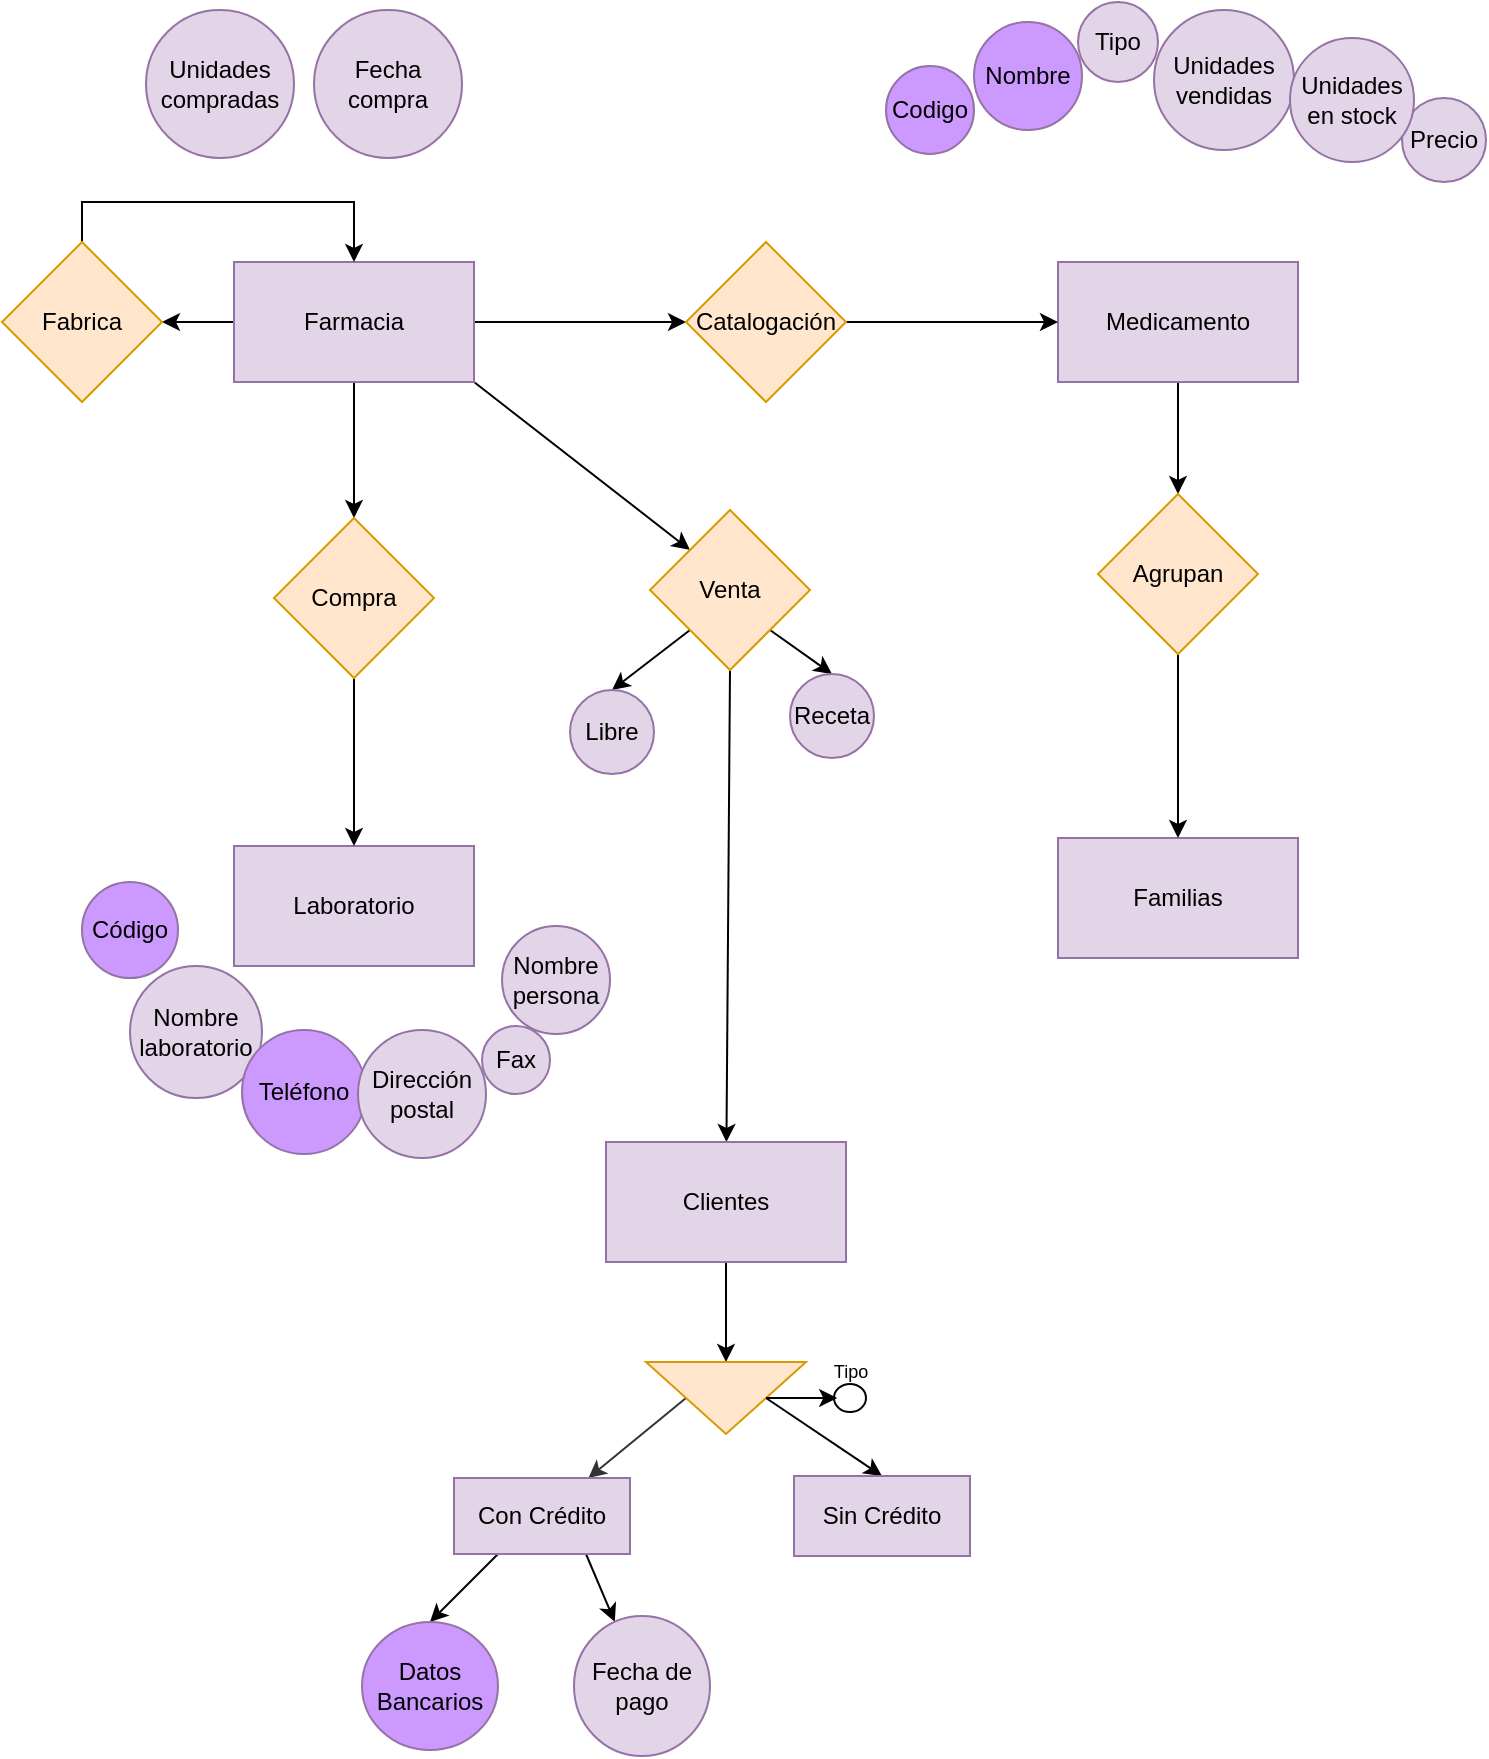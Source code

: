 <mxfile version="24.7.16">
  <diagram name="Página-1" id="hx0Lb48pPv-eXBzAogW2">
    <mxGraphModel dx="1887" dy="1020" grid="1" gridSize="2" guides="1" tooltips="1" connect="1" arrows="1" fold="1" page="1" pageScale="1" pageWidth="827" pageHeight="1169" background="#FFFFFF" math="0" shadow="0">
      <root>
        <mxCell id="0" />
        <mxCell id="1" parent="0" />
        <mxCell id="YiMbzAxg7YAM7RZ9z_1D-37" style="edgeStyle=orthogonalEdgeStyle;rounded=0;orthogonalLoop=1;jettySize=auto;html=1;entryX=0.5;entryY=0;entryDx=0;entryDy=0;" edge="1" parent="1" source="YiMbzAxg7YAM7RZ9z_1D-4" target="YiMbzAxg7YAM7RZ9z_1D-8">
          <mxGeometry relative="1" as="geometry" />
        </mxCell>
        <mxCell id="YiMbzAxg7YAM7RZ9z_1D-39" style="edgeStyle=orthogonalEdgeStyle;rounded=0;orthogonalLoop=1;jettySize=auto;html=1;exitX=1;exitY=0.5;exitDx=0;exitDy=0;entryX=0;entryY=0.5;entryDx=0;entryDy=0;" edge="1" parent="1" source="YiMbzAxg7YAM7RZ9z_1D-4" target="YiMbzAxg7YAM7RZ9z_1D-7">
          <mxGeometry relative="1" as="geometry" />
        </mxCell>
        <mxCell id="YiMbzAxg7YAM7RZ9z_1D-45" style="edgeStyle=orthogonalEdgeStyle;rounded=0;orthogonalLoop=1;jettySize=auto;html=1;entryX=1;entryY=0.5;entryDx=0;entryDy=0;" edge="1" parent="1" source="YiMbzAxg7YAM7RZ9z_1D-4" target="YiMbzAxg7YAM7RZ9z_1D-44">
          <mxGeometry relative="1" as="geometry" />
        </mxCell>
        <mxCell id="YiMbzAxg7YAM7RZ9z_1D-56" style="rounded=0;orthogonalLoop=1;jettySize=auto;html=1;exitX=1;exitY=1;exitDx=0;exitDy=0;entryX=0;entryY=0;entryDx=0;entryDy=0;" edge="1" parent="1" source="YiMbzAxg7YAM7RZ9z_1D-4" target="YiMbzAxg7YAM7RZ9z_1D-48">
          <mxGeometry relative="1" as="geometry" />
        </mxCell>
        <mxCell id="YiMbzAxg7YAM7RZ9z_1D-4" value="Farmacia" style="rounded=0;whiteSpace=wrap;html=1;fillColor=#e1d5e7;strokeColor=#9673a6;" vertex="1" parent="1">
          <mxGeometry x="134" y="132" width="120" height="60" as="geometry" />
        </mxCell>
        <mxCell id="YiMbzAxg7YAM7RZ9z_1D-41" style="edgeStyle=orthogonalEdgeStyle;rounded=0;orthogonalLoop=1;jettySize=auto;html=1;exitX=0.5;exitY=1;exitDx=0;exitDy=0;" edge="1" parent="1" source="YiMbzAxg7YAM7RZ9z_1D-5" target="YiMbzAxg7YAM7RZ9z_1D-30">
          <mxGeometry relative="1" as="geometry" />
        </mxCell>
        <mxCell id="YiMbzAxg7YAM7RZ9z_1D-5" value="Medicamento" style="rounded=0;whiteSpace=wrap;html=1;fillColor=#e1d5e7;strokeColor=#9673a6;" vertex="1" parent="1">
          <mxGeometry x="546" y="132" width="120" height="60" as="geometry" />
        </mxCell>
        <mxCell id="YiMbzAxg7YAM7RZ9z_1D-6" value="Laboratorio" style="rounded=0;whiteSpace=wrap;html=1;fillColor=#e1d5e7;strokeColor=#9673a6;" vertex="1" parent="1">
          <mxGeometry x="134" y="424" width="120" height="60" as="geometry" />
        </mxCell>
        <mxCell id="YiMbzAxg7YAM7RZ9z_1D-40" style="edgeStyle=orthogonalEdgeStyle;rounded=0;orthogonalLoop=1;jettySize=auto;html=1;exitX=1;exitY=0.5;exitDx=0;exitDy=0;" edge="1" parent="1" source="YiMbzAxg7YAM7RZ9z_1D-7" target="YiMbzAxg7YAM7RZ9z_1D-5">
          <mxGeometry relative="1" as="geometry" />
        </mxCell>
        <mxCell id="YiMbzAxg7YAM7RZ9z_1D-7" value="Catalogación" style="rhombus;whiteSpace=wrap;html=1;fillColor=#ffe6cc;strokeColor=#d79b00;" vertex="1" parent="1">
          <mxGeometry x="360" y="122" width="80" height="80" as="geometry" />
        </mxCell>
        <mxCell id="YiMbzAxg7YAM7RZ9z_1D-38" style="edgeStyle=orthogonalEdgeStyle;rounded=0;orthogonalLoop=1;jettySize=auto;html=1;exitX=0.5;exitY=1;exitDx=0;exitDy=0;entryX=0.5;entryY=0;entryDx=0;entryDy=0;" edge="1" parent="1" source="YiMbzAxg7YAM7RZ9z_1D-8" target="YiMbzAxg7YAM7RZ9z_1D-6">
          <mxGeometry relative="1" as="geometry" />
        </mxCell>
        <mxCell id="YiMbzAxg7YAM7RZ9z_1D-8" value="Compra" style="rhombus;whiteSpace=wrap;html=1;fillColor=#ffe6cc;strokeColor=#d79b00;" vertex="1" parent="1">
          <mxGeometry x="154" y="260" width="80" height="80" as="geometry" />
        </mxCell>
        <mxCell id="YiMbzAxg7YAM7RZ9z_1D-9" value="Codigo" style="ellipse;whiteSpace=wrap;html=1;aspect=fixed;fillColor=#CC99FF;strokeColor=#9673a6;" vertex="1" parent="1">
          <mxGeometry x="460" y="34" width="44" height="44" as="geometry" />
        </mxCell>
        <mxCell id="YiMbzAxg7YAM7RZ9z_1D-16" value="Nombre" style="ellipse;whiteSpace=wrap;html=1;aspect=fixed;fillColor=#cc99ff;strokeColor=#9673a6;" vertex="1" parent="1">
          <mxGeometry x="504" y="12" width="54" height="54" as="geometry" />
        </mxCell>
        <mxCell id="YiMbzAxg7YAM7RZ9z_1D-17" value="&lt;div&gt;Tipo&lt;/div&gt;" style="ellipse;whiteSpace=wrap;html=1;aspect=fixed;fillColor=#e1d5e7;strokeColor=#9673a6;" vertex="1" parent="1">
          <mxGeometry x="556" y="2" width="40" height="40" as="geometry" />
        </mxCell>
        <mxCell id="YiMbzAxg7YAM7RZ9z_1D-18" value="Precio" style="ellipse;whiteSpace=wrap;html=1;aspect=fixed;fillColor=#e1d5e7;strokeColor=#9673a6;" vertex="1" parent="1">
          <mxGeometry x="718" y="50" width="42" height="42" as="geometry" />
        </mxCell>
        <mxCell id="YiMbzAxg7YAM7RZ9z_1D-19" value="&lt;div&gt;Unidades vendidas&lt;br&gt;&lt;/div&gt;" style="ellipse;whiteSpace=wrap;html=1;aspect=fixed;fillColor=#e1d5e7;strokeColor=#9673a6;" vertex="1" parent="1">
          <mxGeometry x="594" y="6" width="70" height="70" as="geometry" />
        </mxCell>
        <mxCell id="YiMbzAxg7YAM7RZ9z_1D-20" value="Unidades en stock" style="ellipse;whiteSpace=wrap;html=1;aspect=fixed;fillColor=#e1d5e7;strokeColor=#9673a6;" vertex="1" parent="1">
          <mxGeometry x="662" y="20" width="62" height="62" as="geometry" />
        </mxCell>
        <mxCell id="YiMbzAxg7YAM7RZ9z_1D-22" value="Código" style="ellipse;whiteSpace=wrap;html=1;aspect=fixed;fillColor=#cc99ff;strokeColor=#9673a6;" vertex="1" parent="1">
          <mxGeometry x="58" y="442" width="48" height="48" as="geometry" />
        </mxCell>
        <mxCell id="YiMbzAxg7YAM7RZ9z_1D-23" value="Nombre laboratorio" style="ellipse;whiteSpace=wrap;html=1;aspect=fixed;fillColor=#e1d5e7;strokeColor=#9673a6;" vertex="1" parent="1">
          <mxGeometry x="82" y="484" width="66" height="66" as="geometry" />
        </mxCell>
        <mxCell id="YiMbzAxg7YAM7RZ9z_1D-24" value="Teléfono" style="ellipse;whiteSpace=wrap;html=1;aspect=fixed;fillColor=#cc99ff;strokeColor=#9673a6;" vertex="1" parent="1">
          <mxGeometry x="138" y="516" width="62" height="62" as="geometry" />
        </mxCell>
        <mxCell id="YiMbzAxg7YAM7RZ9z_1D-26" value="Dirección postal" style="ellipse;whiteSpace=wrap;html=1;aspect=fixed;fillColor=#e1d5e7;strokeColor=#9673a6;" vertex="1" parent="1">
          <mxGeometry x="196" y="516" width="64" height="64" as="geometry" />
        </mxCell>
        <mxCell id="YiMbzAxg7YAM7RZ9z_1D-27" value="Fax" style="ellipse;whiteSpace=wrap;html=1;aspect=fixed;fillColor=#e1d5e7;strokeColor=#9673a6;" vertex="1" parent="1">
          <mxGeometry x="258" y="514" width="34" height="34" as="geometry" />
        </mxCell>
        <mxCell id="YiMbzAxg7YAM7RZ9z_1D-28" value="Nombre persona" style="ellipse;whiteSpace=wrap;html=1;aspect=fixed;fillColor=#e1d5e7;strokeColor=#9673a6;" vertex="1" parent="1">
          <mxGeometry x="268" y="464" width="54" height="54" as="geometry" />
        </mxCell>
        <mxCell id="YiMbzAxg7YAM7RZ9z_1D-29" value="Familias" style="rounded=0;whiteSpace=wrap;html=1;fillColor=#e1d5e7;strokeColor=#9673a6;" vertex="1" parent="1">
          <mxGeometry x="546" y="420" width="120" height="60" as="geometry" />
        </mxCell>
        <mxCell id="YiMbzAxg7YAM7RZ9z_1D-42" style="edgeStyle=orthogonalEdgeStyle;rounded=0;orthogonalLoop=1;jettySize=auto;html=1;exitX=0.5;exitY=1;exitDx=0;exitDy=0;entryX=0.5;entryY=0;entryDx=0;entryDy=0;" edge="1" parent="1" source="YiMbzAxg7YAM7RZ9z_1D-30" target="YiMbzAxg7YAM7RZ9z_1D-29">
          <mxGeometry relative="1" as="geometry" />
        </mxCell>
        <mxCell id="YiMbzAxg7YAM7RZ9z_1D-30" value="Agrupan" style="rhombus;whiteSpace=wrap;html=1;fillColor=#ffe6cc;strokeColor=#d79b00;" vertex="1" parent="1">
          <mxGeometry x="566" y="248" width="80" height="80" as="geometry" />
        </mxCell>
        <mxCell id="YiMbzAxg7YAM7RZ9z_1D-31" value="Unidades compradas" style="ellipse;whiteSpace=wrap;html=1;aspect=fixed;fillColor=#e1d5e7;strokeColor=#9673a6;" vertex="1" parent="1">
          <mxGeometry x="90" y="6" width="74" height="74" as="geometry" />
        </mxCell>
        <mxCell id="YiMbzAxg7YAM7RZ9z_1D-32" value="Fecha compra" style="ellipse;whiteSpace=wrap;html=1;aspect=fixed;fillColor=#e1d5e7;strokeColor=#9673a6;" vertex="1" parent="1">
          <mxGeometry x="174" y="6" width="74" height="74" as="geometry" />
        </mxCell>
        <mxCell id="YiMbzAxg7YAM7RZ9z_1D-46" style="edgeStyle=orthogonalEdgeStyle;rounded=0;orthogonalLoop=1;jettySize=auto;html=1;exitX=0.5;exitY=0;exitDx=0;exitDy=0;entryX=0.5;entryY=0;entryDx=0;entryDy=0;" edge="1" parent="1" source="YiMbzAxg7YAM7RZ9z_1D-44" target="YiMbzAxg7YAM7RZ9z_1D-4">
          <mxGeometry relative="1" as="geometry" />
        </mxCell>
        <mxCell id="YiMbzAxg7YAM7RZ9z_1D-44" value="Fabrica" style="rhombus;whiteSpace=wrap;fillColor=#ffe6cc;strokeColor=#d79b00;html=1;" vertex="1" parent="1">
          <mxGeometry x="18" y="122" width="80" height="80" as="geometry" />
        </mxCell>
        <mxCell id="YiMbzAxg7YAM7RZ9z_1D-51" style="rounded=0;orthogonalLoop=1;jettySize=auto;html=1;exitX=0;exitY=1;exitDx=0;exitDy=0;entryX=0.5;entryY=0;entryDx=0;entryDy=0;" edge="1" parent="1" source="YiMbzAxg7YAM7RZ9z_1D-48" target="YiMbzAxg7YAM7RZ9z_1D-49">
          <mxGeometry relative="1" as="geometry" />
        </mxCell>
        <mxCell id="YiMbzAxg7YAM7RZ9z_1D-52" style="rounded=0;orthogonalLoop=1;jettySize=auto;html=1;exitX=1;exitY=1;exitDx=0;exitDy=0;entryX=0.5;entryY=0;entryDx=0;entryDy=0;" edge="1" parent="1" source="YiMbzAxg7YAM7RZ9z_1D-48" target="YiMbzAxg7YAM7RZ9z_1D-50">
          <mxGeometry relative="1" as="geometry">
            <mxPoint x="872" y="220" as="targetPoint" />
          </mxGeometry>
        </mxCell>
        <mxCell id="YiMbzAxg7YAM7RZ9z_1D-55" style="rounded=0;orthogonalLoop=1;jettySize=auto;html=1;exitX=0.5;exitY=1;exitDx=0;exitDy=0;" edge="1" parent="1" source="YiMbzAxg7YAM7RZ9z_1D-48" target="YiMbzAxg7YAM7RZ9z_1D-53">
          <mxGeometry relative="1" as="geometry" />
        </mxCell>
        <mxCell id="YiMbzAxg7YAM7RZ9z_1D-48" value="Venta" style="rhombus;whiteSpace=wrap;html=1;fillColor=#ffe6cc;strokeColor=#d79b00;" vertex="1" parent="1">
          <mxGeometry x="342" y="256" width="80" height="80" as="geometry" />
        </mxCell>
        <mxCell id="YiMbzAxg7YAM7RZ9z_1D-49" value="Libre" style="ellipse;whiteSpace=wrap;html=1;aspect=fixed;fillColor=#e1d5e7;strokeColor=#9673a6;" vertex="1" parent="1">
          <mxGeometry x="302" y="346" width="42" height="42" as="geometry" />
        </mxCell>
        <mxCell id="YiMbzAxg7YAM7RZ9z_1D-50" value="Receta" style="ellipse;whiteSpace=wrap;html=1;aspect=fixed;fillColor=#e1d5e7;strokeColor=#9673a6;" vertex="1" parent="1">
          <mxGeometry x="412" y="338" width="42" height="42" as="geometry" />
        </mxCell>
        <mxCell id="YiMbzAxg7YAM7RZ9z_1D-59" style="edgeStyle=orthogonalEdgeStyle;rounded=0;orthogonalLoop=1;jettySize=auto;html=1;entryX=0;entryY=0.5;entryDx=0;entryDy=0;" edge="1" parent="1" source="YiMbzAxg7YAM7RZ9z_1D-53" target="YiMbzAxg7YAM7RZ9z_1D-58">
          <mxGeometry relative="1" as="geometry" />
        </mxCell>
        <mxCell id="YiMbzAxg7YAM7RZ9z_1D-53" value="Clientes" style="rounded=0;whiteSpace=wrap;html=1;fillColor=#e1d5e7;strokeColor=#9673a6;" vertex="1" parent="1">
          <mxGeometry x="320" y="572" width="120" height="60" as="geometry" />
        </mxCell>
        <mxCell id="YiMbzAxg7YAM7RZ9z_1D-61" value="" style="rounded=0;orthogonalLoop=1;jettySize=auto;html=1;fillColor=#e1d5e7;strokeColor=#333333;exitX=0.5;exitY=1;exitDx=0;exitDy=0;" edge="1" parent="1" source="YiMbzAxg7YAM7RZ9z_1D-58" target="YiMbzAxg7YAM7RZ9z_1D-60">
          <mxGeometry relative="1" as="geometry" />
        </mxCell>
        <mxCell id="YiMbzAxg7YAM7RZ9z_1D-63" style="rounded=0;orthogonalLoop=1;jettySize=auto;html=1;exitX=0.5;exitY=0;exitDx=0;exitDy=0;entryX=0.5;entryY=0;entryDx=0;entryDy=0;" edge="1" parent="1" source="YiMbzAxg7YAM7RZ9z_1D-58" target="YiMbzAxg7YAM7RZ9z_1D-62">
          <mxGeometry relative="1" as="geometry" />
        </mxCell>
        <mxCell id="YiMbzAxg7YAM7RZ9z_1D-58" value="" style="triangle;whiteSpace=wrap;html=1;rotation=90;fillColor=#ffe6cc;strokeColor=#d79b00;" vertex="1" parent="1">
          <mxGeometry x="362" y="660" width="36" height="80" as="geometry" />
        </mxCell>
        <mxCell id="YiMbzAxg7YAM7RZ9z_1D-71" style="rounded=0;orthogonalLoop=1;jettySize=auto;html=1;exitX=0.25;exitY=1;exitDx=0;exitDy=0;entryX=0.5;entryY=0;entryDx=0;entryDy=0;" edge="1" parent="1" source="YiMbzAxg7YAM7RZ9z_1D-60" target="YiMbzAxg7YAM7RZ9z_1D-69">
          <mxGeometry relative="1" as="geometry" />
        </mxCell>
        <mxCell id="YiMbzAxg7YAM7RZ9z_1D-72" style="rounded=0;orthogonalLoop=1;jettySize=auto;html=1;exitX=0.75;exitY=1;exitDx=0;exitDy=0;" edge="1" parent="1" source="YiMbzAxg7YAM7RZ9z_1D-60" target="YiMbzAxg7YAM7RZ9z_1D-70">
          <mxGeometry relative="1" as="geometry" />
        </mxCell>
        <mxCell id="YiMbzAxg7YAM7RZ9z_1D-60" value="Con Crédito" style="whiteSpace=wrap;html=1;fillColor=#e1d5e7;strokeColor=#9673a6;" vertex="1" parent="1">
          <mxGeometry x="244" y="740" width="88" height="38" as="geometry" />
        </mxCell>
        <mxCell id="YiMbzAxg7YAM7RZ9z_1D-62" value="Sin Crédito" style="whiteSpace=wrap;html=1;fillColor=#e1d5e7;strokeColor=#9673a6;" vertex="1" parent="1">
          <mxGeometry x="414" y="739" width="88" height="40" as="geometry" />
        </mxCell>
        <mxCell id="YiMbzAxg7YAM7RZ9z_1D-65" value="" style="ellipse;whiteSpace=wrap;html=1;" vertex="1" parent="1">
          <mxGeometry x="434" y="693" width="16" height="14" as="geometry" />
        </mxCell>
        <mxCell id="YiMbzAxg7YAM7RZ9z_1D-67" style="edgeStyle=orthogonalEdgeStyle;rounded=0;orthogonalLoop=1;jettySize=auto;html=1;exitX=0.5;exitY=0;exitDx=0;exitDy=0;entryX=0.103;entryY=0.539;entryDx=0;entryDy=0;entryPerimeter=0;" edge="1" parent="1" source="YiMbzAxg7YAM7RZ9z_1D-58" target="YiMbzAxg7YAM7RZ9z_1D-65">
          <mxGeometry relative="1" as="geometry" />
        </mxCell>
        <mxCell id="YiMbzAxg7YAM7RZ9z_1D-68" value="&lt;font style=&quot;font-size: 9px;&quot;&gt;Tipo&lt;/font&gt;" style="text;html=1;align=center;verticalAlign=middle;resizable=0;points=[];autosize=1;strokeColor=none;fillColor=none;" vertex="1" parent="1">
          <mxGeometry x="424" y="672" width="36" height="28" as="geometry" />
        </mxCell>
        <mxCell id="YiMbzAxg7YAM7RZ9z_1D-69" value="Datos Bancarios" style="ellipse;whiteSpace=wrap;html=1;fillColor=#cc99ff;strokeColor=#9673a6;" vertex="1" parent="1">
          <mxGeometry x="198" y="812" width="68" height="64" as="geometry" />
        </mxCell>
        <mxCell id="YiMbzAxg7YAM7RZ9z_1D-70" value="Fecha de pago" style="ellipse;whiteSpace=wrap;html=1;fillColor=#e1d5e7;strokeColor=#9673a6;" vertex="1" parent="1">
          <mxGeometry x="304" y="809" width="68" height="70" as="geometry" />
        </mxCell>
      </root>
    </mxGraphModel>
  </diagram>
</mxfile>
